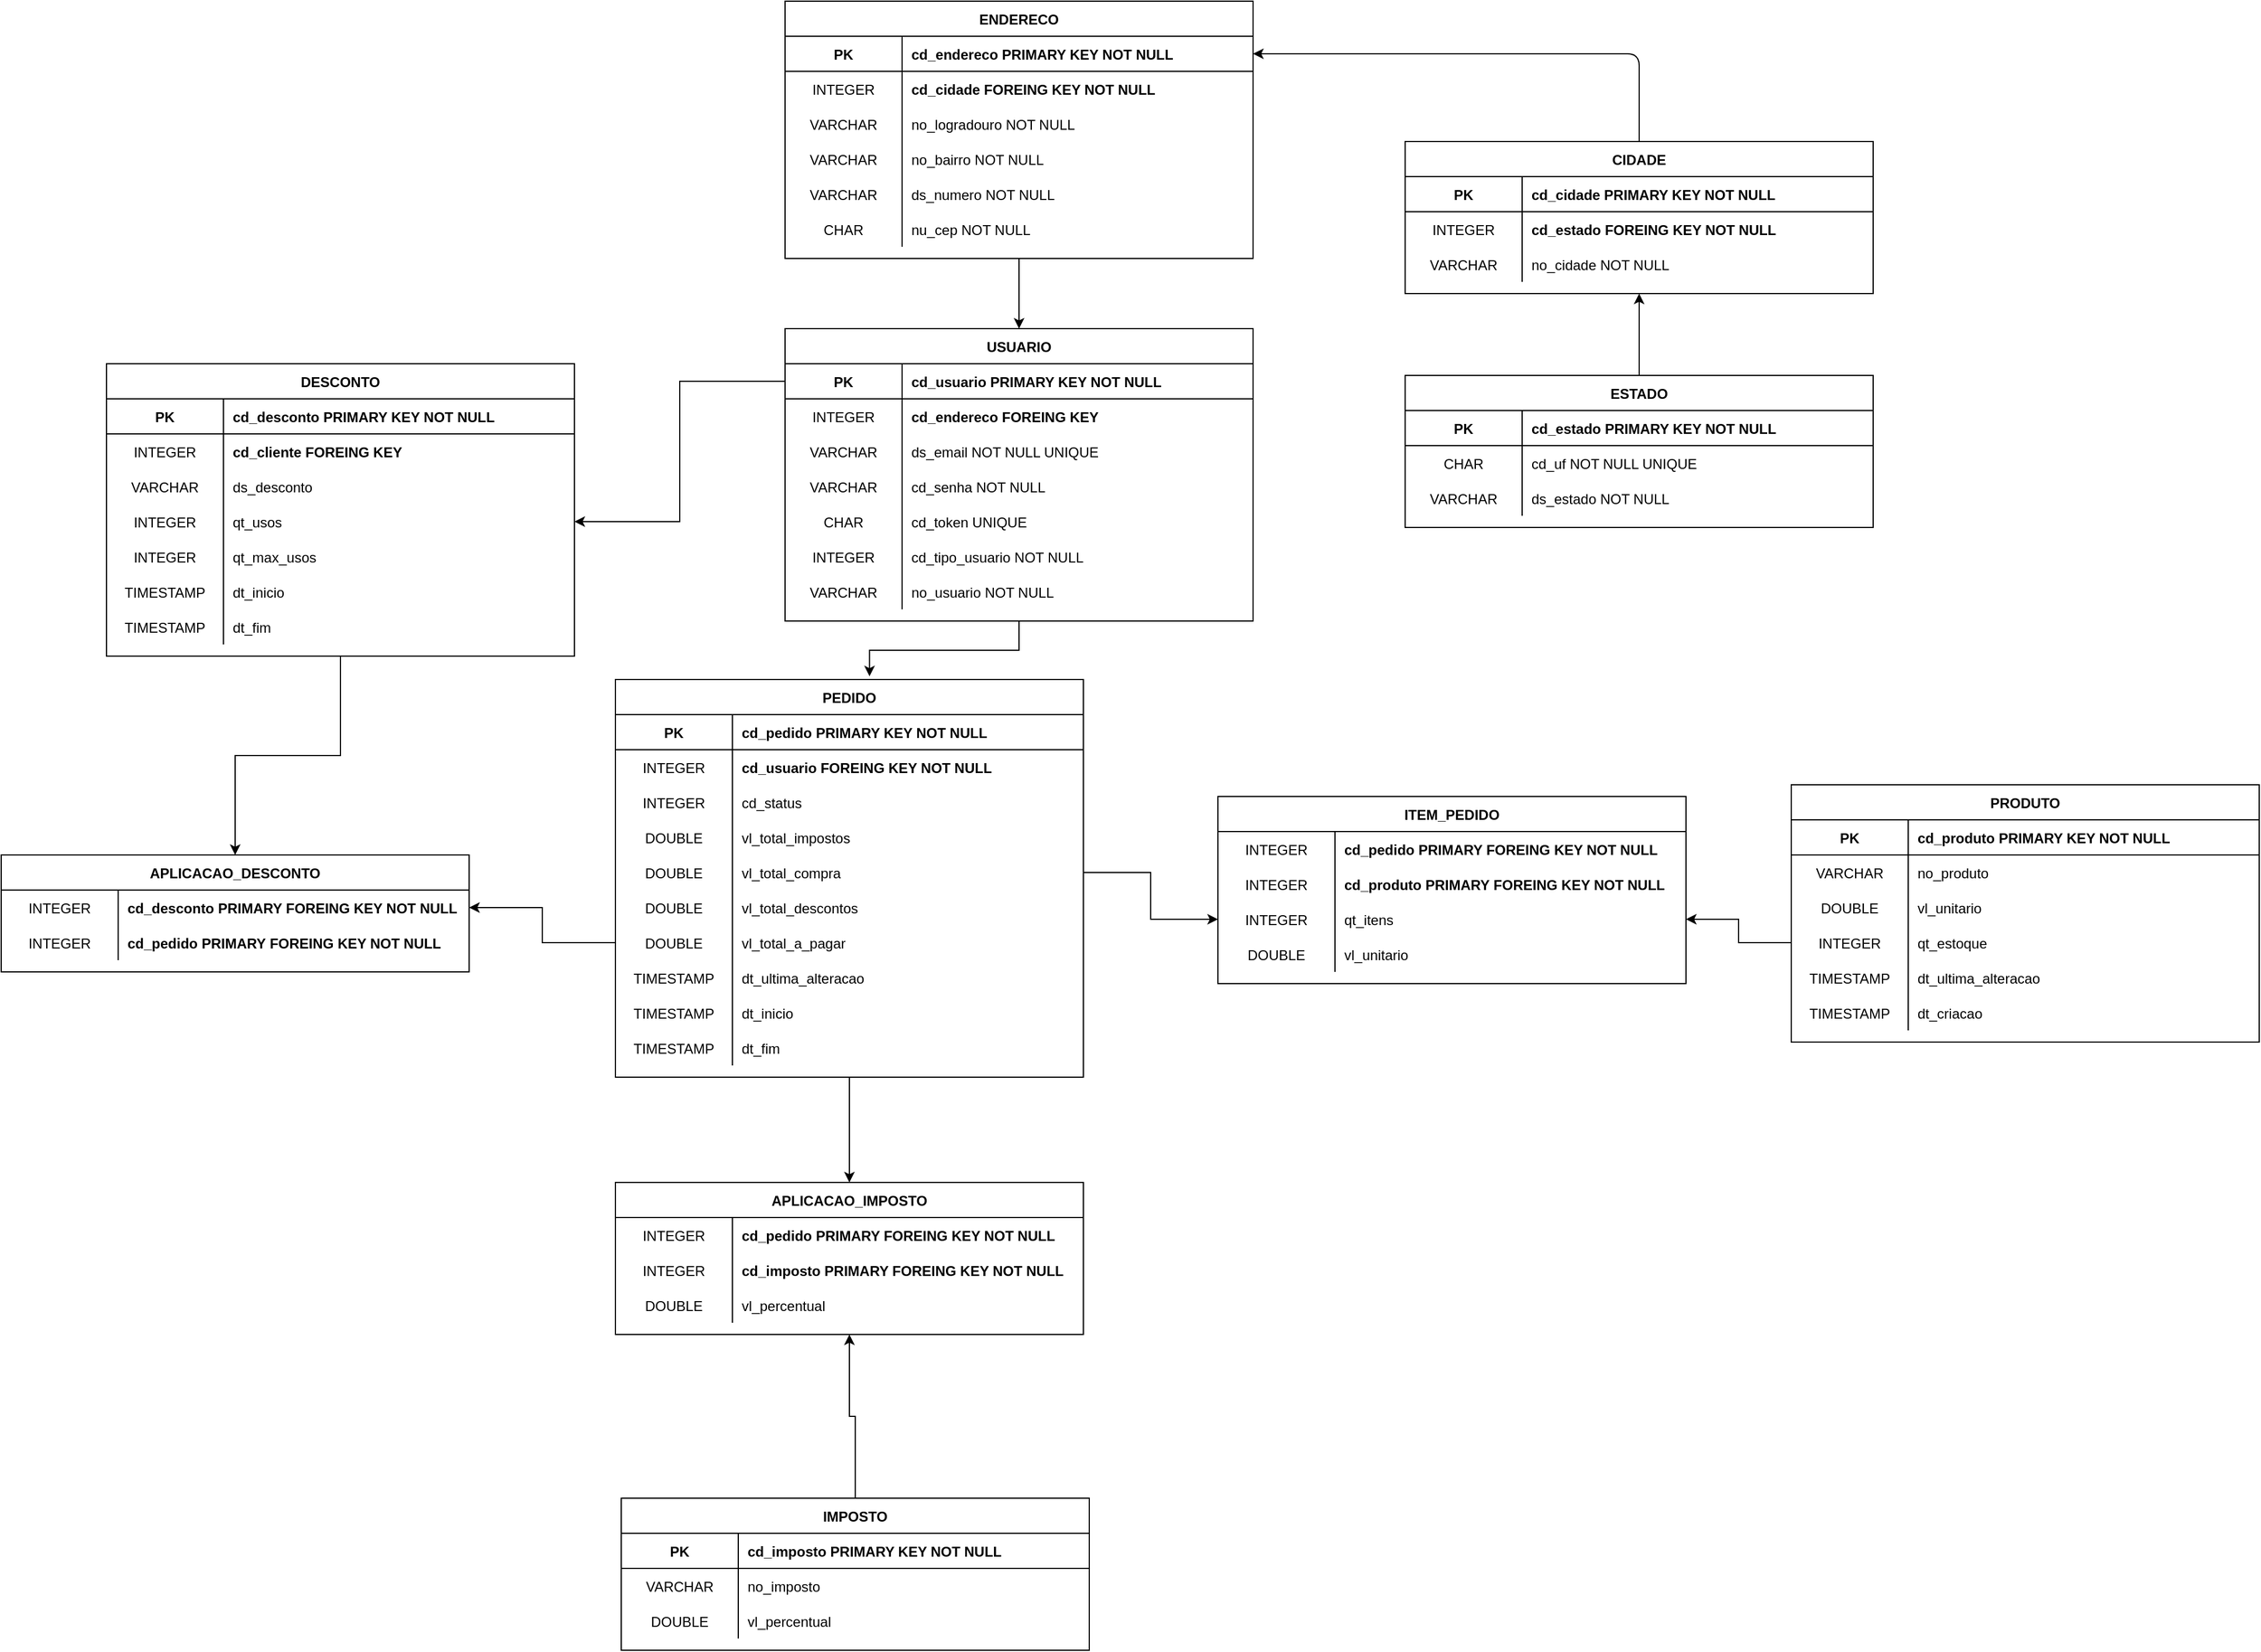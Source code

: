 <mxfile version="18.0.3" type="device"><diagram id="R2lEEEUBdFMjLlhIrx00" name="Page-1"><mxGraphModel dx="1831" dy="1632" grid="1" gridSize="10" guides="1" tooltips="1" connect="1" arrows="1" fold="1" page="1" pageScale="1" pageWidth="850" pageHeight="1100" math="0" shadow="0" extFonts="Permanent Marker^https://fonts.googleapis.com/css?family=Permanent+Marker"><root><mxCell id="0"/><mxCell id="1" parent="0"/><mxCell id="0a6LDaL-eGXmlTh7447E-182" style="edgeStyle=orthogonalEdgeStyle;rounded=0;orthogonalLoop=1;jettySize=auto;html=1;entryX=0.5;entryY=0;entryDx=0;entryDy=0;" parent="1" source="NvytRUbLDbaCBC3RIavk-57" target="0a6LDaL-eGXmlTh7447E-169" edge="1"><mxGeometry relative="1" as="geometry"/></mxCell><mxCell id="NvytRUbLDbaCBC3RIavk-57" value="PEDIDO" style="shape=table;startSize=30;container=1;collapsible=1;childLayout=tableLayout;fixedRows=1;rowLines=0;fontStyle=1;align=center;resizeLast=1;" parent="1" vertex="1"><mxGeometry x="225" y="550" width="400" height="340" as="geometry"/></mxCell><mxCell id="NvytRUbLDbaCBC3RIavk-58" value="" style="shape=partialRectangle;collapsible=0;dropTarget=0;pointerEvents=0;fillColor=none;points=[[0,0.5],[1,0.5]];portConstraint=eastwest;top=0;left=0;right=0;bottom=1;" parent="NvytRUbLDbaCBC3RIavk-57" vertex="1"><mxGeometry y="30" width="400" height="30" as="geometry"/></mxCell><mxCell id="NvytRUbLDbaCBC3RIavk-59" value="PK" style="shape=partialRectangle;overflow=hidden;connectable=0;fillColor=none;top=0;left=0;bottom=0;right=0;fontStyle=1;" parent="NvytRUbLDbaCBC3RIavk-58" vertex="1"><mxGeometry width="100" height="30" as="geometry"><mxRectangle width="100" height="30" as="alternateBounds"/></mxGeometry></mxCell><mxCell id="NvytRUbLDbaCBC3RIavk-60" value="cd_pedido PRIMARY KEY NOT NULL" style="shape=partialRectangle;overflow=hidden;connectable=0;fillColor=none;top=0;left=0;bottom=0;right=0;align=left;spacingLeft=6;fontStyle=1;" parent="NvytRUbLDbaCBC3RIavk-58" vertex="1"><mxGeometry x="100" width="300" height="30" as="geometry"><mxRectangle width="300" height="30" as="alternateBounds"/></mxGeometry></mxCell><mxCell id="0a6LDaL-eGXmlTh7447E-136" value="" style="shape=partialRectangle;collapsible=0;dropTarget=0;pointerEvents=0;fillColor=none;points=[[0,0.5],[1,0.5]];portConstraint=eastwest;top=0;left=0;right=0;bottom=0;" parent="NvytRUbLDbaCBC3RIavk-57" vertex="1"><mxGeometry y="60" width="400" height="30" as="geometry"/></mxCell><mxCell id="0a6LDaL-eGXmlTh7447E-137" value="INTEGER" style="shape=partialRectangle;overflow=hidden;connectable=0;fillColor=none;top=0;left=0;bottom=0;right=0;" parent="0a6LDaL-eGXmlTh7447E-136" vertex="1"><mxGeometry width="100" height="30" as="geometry"><mxRectangle width="100" height="30" as="alternateBounds"/></mxGeometry></mxCell><mxCell id="0a6LDaL-eGXmlTh7447E-138" value="cd_usuario FOREING KEY NOT NULL" style="shape=partialRectangle;overflow=hidden;connectable=0;fillColor=none;top=0;left=0;bottom=0;right=0;align=left;spacingLeft=6;fontStyle=1" parent="0a6LDaL-eGXmlTh7447E-136" vertex="1"><mxGeometry x="100" width="300" height="30" as="geometry"><mxRectangle width="300" height="30" as="alternateBounds"/></mxGeometry></mxCell><mxCell id="0a6LDaL-eGXmlTh7447E-132" value="" style="shape=partialRectangle;collapsible=0;dropTarget=0;pointerEvents=0;fillColor=none;points=[[0,0.5],[1,0.5]];portConstraint=eastwest;top=0;left=0;right=0;bottom=0;" parent="NvytRUbLDbaCBC3RIavk-57" vertex="1"><mxGeometry y="90" width="400" height="30" as="geometry"/></mxCell><mxCell id="0a6LDaL-eGXmlTh7447E-133" value="INTEGER" style="shape=partialRectangle;overflow=hidden;connectable=0;fillColor=none;top=0;left=0;bottom=0;right=0;" parent="0a6LDaL-eGXmlTh7447E-132" vertex="1"><mxGeometry width="100" height="30" as="geometry"><mxRectangle width="100" height="30" as="alternateBounds"/></mxGeometry></mxCell><mxCell id="0a6LDaL-eGXmlTh7447E-134" value="cd_status" style="shape=partialRectangle;overflow=hidden;connectable=0;fillColor=none;top=0;left=0;bottom=0;right=0;align=left;spacingLeft=6;" parent="0a6LDaL-eGXmlTh7447E-132" vertex="1"><mxGeometry x="100" width="300" height="30" as="geometry"><mxRectangle width="300" height="30" as="alternateBounds"/></mxGeometry></mxCell><mxCell id="0a6LDaL-eGXmlTh7447E-115" value="" style="shape=partialRectangle;collapsible=0;dropTarget=0;pointerEvents=0;fillColor=none;points=[[0,0.5],[1,0.5]];portConstraint=eastwest;top=0;left=0;right=0;bottom=0;" parent="NvytRUbLDbaCBC3RIavk-57" vertex="1"><mxGeometry y="120" width="400" height="30" as="geometry"/></mxCell><mxCell id="0a6LDaL-eGXmlTh7447E-116" value="DOUBLE" style="shape=partialRectangle;overflow=hidden;connectable=0;fillColor=none;top=0;left=0;bottom=0;right=0;" parent="0a6LDaL-eGXmlTh7447E-115" vertex="1"><mxGeometry width="100" height="30" as="geometry"><mxRectangle width="100" height="30" as="alternateBounds"/></mxGeometry></mxCell><mxCell id="0a6LDaL-eGXmlTh7447E-117" value="vl_total_impostos" style="shape=partialRectangle;overflow=hidden;connectable=0;fillColor=none;top=0;left=0;bottom=0;right=0;align=left;spacingLeft=6;" parent="0a6LDaL-eGXmlTh7447E-115" vertex="1"><mxGeometry x="100" width="300" height="30" as="geometry"><mxRectangle width="300" height="30" as="alternateBounds"/></mxGeometry></mxCell><mxCell id="0a6LDaL-eGXmlTh7447E-14" value="" style="shape=partialRectangle;collapsible=0;dropTarget=0;pointerEvents=0;fillColor=none;points=[[0,0.5],[1,0.5]];portConstraint=eastwest;top=0;left=0;right=0;bottom=0;" parent="NvytRUbLDbaCBC3RIavk-57" vertex="1"><mxGeometry y="150" width="400" height="30" as="geometry"/></mxCell><mxCell id="0a6LDaL-eGXmlTh7447E-15" value="DOUBLE" style="shape=partialRectangle;overflow=hidden;connectable=0;fillColor=none;top=0;left=0;bottom=0;right=0;" parent="0a6LDaL-eGXmlTh7447E-14" vertex="1"><mxGeometry width="100" height="30" as="geometry"><mxRectangle width="100" height="30" as="alternateBounds"/></mxGeometry></mxCell><mxCell id="0a6LDaL-eGXmlTh7447E-16" value="vl_total_compra" style="shape=partialRectangle;overflow=hidden;connectable=0;fillColor=none;top=0;left=0;bottom=0;right=0;align=left;spacingLeft=6;" parent="0a6LDaL-eGXmlTh7447E-14" vertex="1"><mxGeometry x="100" width="300" height="30" as="geometry"><mxRectangle width="300" height="30" as="alternateBounds"/></mxGeometry></mxCell><mxCell id="0a6LDaL-eGXmlTh7447E-20" value="" style="shape=partialRectangle;collapsible=0;dropTarget=0;pointerEvents=0;fillColor=none;points=[[0,0.5],[1,0.5]];portConstraint=eastwest;top=0;left=0;right=0;bottom=0;" parent="NvytRUbLDbaCBC3RIavk-57" vertex="1"><mxGeometry y="180" width="400" height="30" as="geometry"/></mxCell><mxCell id="0a6LDaL-eGXmlTh7447E-21" value="DOUBLE" style="shape=partialRectangle;overflow=hidden;connectable=0;fillColor=none;top=0;left=0;bottom=0;right=0;" parent="0a6LDaL-eGXmlTh7447E-20" vertex="1"><mxGeometry width="100" height="30" as="geometry"><mxRectangle width="100" height="30" as="alternateBounds"/></mxGeometry></mxCell><mxCell id="0a6LDaL-eGXmlTh7447E-22" value="vl_total_descontos" style="shape=partialRectangle;overflow=hidden;connectable=0;fillColor=none;top=0;left=0;bottom=0;right=0;align=left;spacingLeft=6;" parent="0a6LDaL-eGXmlTh7447E-20" vertex="1"><mxGeometry x="100" width="300" height="30" as="geometry"><mxRectangle width="300" height="30" as="alternateBounds"/></mxGeometry></mxCell><mxCell id="0a6LDaL-eGXmlTh7447E-17" value="" style="shape=partialRectangle;collapsible=0;dropTarget=0;pointerEvents=0;fillColor=none;points=[[0,0.5],[1,0.5]];portConstraint=eastwest;top=0;left=0;right=0;bottom=0;" parent="NvytRUbLDbaCBC3RIavk-57" vertex="1"><mxGeometry y="210" width="400" height="30" as="geometry"/></mxCell><mxCell id="0a6LDaL-eGXmlTh7447E-18" value="DOUBLE" style="shape=partialRectangle;overflow=hidden;connectable=0;fillColor=none;top=0;left=0;bottom=0;right=0;" parent="0a6LDaL-eGXmlTh7447E-17" vertex="1"><mxGeometry width="100" height="30" as="geometry"><mxRectangle width="100" height="30" as="alternateBounds"/></mxGeometry></mxCell><mxCell id="0a6LDaL-eGXmlTh7447E-19" value="vl_total_a_pagar" style="shape=partialRectangle;overflow=hidden;connectable=0;fillColor=none;top=0;left=0;bottom=0;right=0;align=left;spacingLeft=6;" parent="0a6LDaL-eGXmlTh7447E-17" vertex="1"><mxGeometry x="100" width="300" height="30" as="geometry"><mxRectangle width="300" height="30" as="alternateBounds"/></mxGeometry></mxCell><mxCell id="0a6LDaL-eGXmlTh7447E-8" value="" style="shape=partialRectangle;collapsible=0;dropTarget=0;pointerEvents=0;fillColor=none;points=[[0,0.5],[1,0.5]];portConstraint=eastwest;top=0;left=0;right=0;bottom=0;" parent="NvytRUbLDbaCBC3RIavk-57" vertex="1"><mxGeometry y="240" width="400" height="30" as="geometry"/></mxCell><mxCell id="0a6LDaL-eGXmlTh7447E-9" value="TIMESTAMP" style="shape=partialRectangle;overflow=hidden;connectable=0;fillColor=none;top=0;left=0;bottom=0;right=0;" parent="0a6LDaL-eGXmlTh7447E-8" vertex="1"><mxGeometry width="100" height="30" as="geometry"><mxRectangle width="100" height="30" as="alternateBounds"/></mxGeometry></mxCell><mxCell id="0a6LDaL-eGXmlTh7447E-10" value="dt_ultima_alteracao" style="shape=partialRectangle;overflow=hidden;connectable=0;fillColor=none;top=0;left=0;bottom=0;right=0;align=left;spacingLeft=6;" parent="0a6LDaL-eGXmlTh7447E-8" vertex="1"><mxGeometry x="100" width="300" height="30" as="geometry"><mxRectangle width="300" height="30" as="alternateBounds"/></mxGeometry></mxCell><mxCell id="0a6LDaL-eGXmlTh7447E-32" value="" style="shape=partialRectangle;collapsible=0;dropTarget=0;pointerEvents=0;fillColor=none;points=[[0,0.5],[1,0.5]];portConstraint=eastwest;top=0;left=0;right=0;bottom=0;" parent="NvytRUbLDbaCBC3RIavk-57" vertex="1"><mxGeometry y="270" width="400" height="30" as="geometry"/></mxCell><mxCell id="0a6LDaL-eGXmlTh7447E-33" value="TIMESTAMP" style="shape=partialRectangle;overflow=hidden;connectable=0;fillColor=none;top=0;left=0;bottom=0;right=0;" parent="0a6LDaL-eGXmlTh7447E-32" vertex="1"><mxGeometry width="100" height="30" as="geometry"><mxRectangle width="100" height="30" as="alternateBounds"/></mxGeometry></mxCell><mxCell id="0a6LDaL-eGXmlTh7447E-34" value="dt_inicio" style="shape=partialRectangle;overflow=hidden;connectable=0;fillColor=none;top=0;left=0;bottom=0;right=0;align=left;spacingLeft=6;" parent="0a6LDaL-eGXmlTh7447E-32" vertex="1"><mxGeometry x="100" width="300" height="30" as="geometry"><mxRectangle width="300" height="30" as="alternateBounds"/></mxGeometry></mxCell><mxCell id="NvytRUbLDbaCBC3RIavk-64" value="" style="shape=partialRectangle;collapsible=0;dropTarget=0;pointerEvents=0;fillColor=none;points=[[0,0.5],[1,0.5]];portConstraint=eastwest;top=0;left=0;right=0;bottom=0;" parent="NvytRUbLDbaCBC3RIavk-57" vertex="1"><mxGeometry y="300" width="400" height="30" as="geometry"/></mxCell><mxCell id="NvytRUbLDbaCBC3RIavk-65" value="TIMESTAMP" style="shape=partialRectangle;overflow=hidden;connectable=0;fillColor=none;top=0;left=0;bottom=0;right=0;" parent="NvytRUbLDbaCBC3RIavk-64" vertex="1"><mxGeometry width="100" height="30" as="geometry"><mxRectangle width="100" height="30" as="alternateBounds"/></mxGeometry></mxCell><mxCell id="NvytRUbLDbaCBC3RIavk-66" value="dt_fim" style="shape=partialRectangle;overflow=hidden;connectable=0;fillColor=none;top=0;left=0;bottom=0;right=0;align=left;spacingLeft=6;" parent="NvytRUbLDbaCBC3RIavk-64" vertex="1"><mxGeometry x="100" width="300" height="30" as="geometry"><mxRectangle width="300" height="30" as="alternateBounds"/></mxGeometry></mxCell><mxCell id="0a6LDaL-eGXmlTh7447E-159" style="edgeStyle=orthogonalEdgeStyle;rounded=0;orthogonalLoop=1;jettySize=auto;html=1;entryX=0.5;entryY=0;entryDx=0;entryDy=0;" parent="1" source="0a6LDaL-eGXmlTh7447E-1" target="0a6LDaL-eGXmlTh7447E-152" edge="1"><mxGeometry relative="1" as="geometry"/></mxCell><mxCell id="0a6LDaL-eGXmlTh7447E-1" value="DESCONTO" style="shape=table;startSize=30;container=1;collapsible=1;childLayout=tableLayout;fixedRows=1;rowLines=0;fontStyle=1;align=center;resizeLast=1;" parent="1" vertex="1"><mxGeometry x="-210" y="280" width="400" height="250" as="geometry"/></mxCell><mxCell id="0a6LDaL-eGXmlTh7447E-2" value="" style="shape=partialRectangle;collapsible=0;dropTarget=0;pointerEvents=0;fillColor=none;points=[[0,0.5],[1,0.5]];portConstraint=eastwest;top=0;left=0;right=0;bottom=1;" parent="0a6LDaL-eGXmlTh7447E-1" vertex="1"><mxGeometry y="30" width="400" height="30" as="geometry"/></mxCell><mxCell id="0a6LDaL-eGXmlTh7447E-3" value="PK" style="shape=partialRectangle;overflow=hidden;connectable=0;fillColor=none;top=0;left=0;bottom=0;right=0;fontStyle=1;" parent="0a6LDaL-eGXmlTh7447E-2" vertex="1"><mxGeometry width="100" height="30" as="geometry"><mxRectangle width="100" height="30" as="alternateBounds"/></mxGeometry></mxCell><mxCell id="0a6LDaL-eGXmlTh7447E-4" value="cd_desconto PRIMARY KEY NOT NULL" style="shape=partialRectangle;overflow=hidden;connectable=0;fillColor=none;top=0;left=0;bottom=0;right=0;align=left;spacingLeft=6;fontStyle=1;" parent="0a6LDaL-eGXmlTh7447E-2" vertex="1"><mxGeometry x="100" width="300" height="30" as="geometry"><mxRectangle width="300" height="30" as="alternateBounds"/></mxGeometry></mxCell><mxCell id="0a6LDaL-eGXmlTh7447E-5" value="" style="shape=partialRectangle;collapsible=0;dropTarget=0;pointerEvents=0;fillColor=none;points=[[0,0.5],[1,0.5]];portConstraint=eastwest;top=0;left=0;right=0;bottom=0;" parent="0a6LDaL-eGXmlTh7447E-1" vertex="1"><mxGeometry y="60" width="400" height="30" as="geometry"/></mxCell><mxCell id="0a6LDaL-eGXmlTh7447E-6" value="INTEGER" style="shape=partialRectangle;overflow=hidden;connectable=0;fillColor=none;top=0;left=0;bottom=0;right=0;" parent="0a6LDaL-eGXmlTh7447E-5" vertex="1"><mxGeometry width="100" height="30" as="geometry"><mxRectangle width="100" height="30" as="alternateBounds"/></mxGeometry></mxCell><mxCell id="0a6LDaL-eGXmlTh7447E-7" value="cd_cliente FOREING KEY" style="shape=partialRectangle;overflow=hidden;connectable=0;fillColor=none;top=0;left=0;bottom=0;right=0;align=left;spacingLeft=6;fontStyle=1" parent="0a6LDaL-eGXmlTh7447E-5" vertex="1"><mxGeometry x="100" width="300" height="30" as="geometry"><mxRectangle width="300" height="30" as="alternateBounds"/></mxGeometry></mxCell><mxCell id="0a6LDaL-eGXmlTh7447E-104" value="" style="shape=partialRectangle;collapsible=0;dropTarget=0;pointerEvents=0;fillColor=none;points=[[0,0.5],[1,0.5]];portConstraint=eastwest;top=0;left=0;right=0;bottom=0;" parent="0a6LDaL-eGXmlTh7447E-1" vertex="1"><mxGeometry y="90" width="400" height="30" as="geometry"/></mxCell><mxCell id="0a6LDaL-eGXmlTh7447E-105" value="VARCHAR" style="shape=partialRectangle;overflow=hidden;connectable=0;fillColor=none;top=0;left=0;bottom=0;right=0;" parent="0a6LDaL-eGXmlTh7447E-104" vertex="1"><mxGeometry width="100" height="30" as="geometry"><mxRectangle width="100" height="30" as="alternateBounds"/></mxGeometry></mxCell><mxCell id="0a6LDaL-eGXmlTh7447E-106" value="ds_desconto" style="shape=partialRectangle;overflow=hidden;connectable=0;fillColor=none;top=0;left=0;bottom=0;right=0;align=left;spacingLeft=6;" parent="0a6LDaL-eGXmlTh7447E-104" vertex="1"><mxGeometry x="100" width="300" height="30" as="geometry"><mxRectangle width="300" height="30" as="alternateBounds"/></mxGeometry></mxCell><mxCell id="0a6LDaL-eGXmlTh7447E-89" value="" style="shape=partialRectangle;collapsible=0;dropTarget=0;pointerEvents=0;fillColor=none;points=[[0,0.5],[1,0.5]];portConstraint=eastwest;top=0;left=0;right=0;bottom=0;" parent="0a6LDaL-eGXmlTh7447E-1" vertex="1"><mxGeometry y="120" width="400" height="30" as="geometry"/></mxCell><mxCell id="0a6LDaL-eGXmlTh7447E-90" value="INTEGER" style="shape=partialRectangle;overflow=hidden;connectable=0;fillColor=none;top=0;left=0;bottom=0;right=0;" parent="0a6LDaL-eGXmlTh7447E-89" vertex="1"><mxGeometry width="100" height="30" as="geometry"><mxRectangle width="100" height="30" as="alternateBounds"/></mxGeometry></mxCell><mxCell id="0a6LDaL-eGXmlTh7447E-91" value="qt_usos" style="shape=partialRectangle;overflow=hidden;connectable=0;fillColor=none;top=0;left=0;bottom=0;right=0;align=left;spacingLeft=6;" parent="0a6LDaL-eGXmlTh7447E-89" vertex="1"><mxGeometry x="100" width="300" height="30" as="geometry"><mxRectangle width="300" height="30" as="alternateBounds"/></mxGeometry></mxCell><mxCell id="0a6LDaL-eGXmlTh7447E-92" value="" style="shape=partialRectangle;collapsible=0;dropTarget=0;pointerEvents=0;fillColor=none;points=[[0,0.5],[1,0.5]];portConstraint=eastwest;top=0;left=0;right=0;bottom=0;" parent="0a6LDaL-eGXmlTh7447E-1" vertex="1"><mxGeometry y="150" width="400" height="30" as="geometry"/></mxCell><mxCell id="0a6LDaL-eGXmlTh7447E-93" value="INTEGER" style="shape=partialRectangle;overflow=hidden;connectable=0;fillColor=none;top=0;left=0;bottom=0;right=0;" parent="0a6LDaL-eGXmlTh7447E-92" vertex="1"><mxGeometry width="100" height="30" as="geometry"><mxRectangle width="100" height="30" as="alternateBounds"/></mxGeometry></mxCell><mxCell id="0a6LDaL-eGXmlTh7447E-94" value="qt_max_usos" style="shape=partialRectangle;overflow=hidden;connectable=0;fillColor=none;top=0;left=0;bottom=0;right=0;align=left;spacingLeft=6;" parent="0a6LDaL-eGXmlTh7447E-92" vertex="1"><mxGeometry x="100" width="300" height="30" as="geometry"><mxRectangle width="300" height="30" as="alternateBounds"/></mxGeometry></mxCell><mxCell id="0a6LDaL-eGXmlTh7447E-26" value="" style="shape=partialRectangle;collapsible=0;dropTarget=0;pointerEvents=0;fillColor=none;points=[[0,0.5],[1,0.5]];portConstraint=eastwest;top=0;left=0;right=0;bottom=0;" parent="0a6LDaL-eGXmlTh7447E-1" vertex="1"><mxGeometry y="180" width="400" height="30" as="geometry"/></mxCell><mxCell id="0a6LDaL-eGXmlTh7447E-27" value="TIMESTAMP" style="shape=partialRectangle;overflow=hidden;connectable=0;fillColor=none;top=0;left=0;bottom=0;right=0;" parent="0a6LDaL-eGXmlTh7447E-26" vertex="1"><mxGeometry width="100" height="30" as="geometry"><mxRectangle width="100" height="30" as="alternateBounds"/></mxGeometry></mxCell><mxCell id="0a6LDaL-eGXmlTh7447E-28" value="dt_inicio" style="shape=partialRectangle;overflow=hidden;connectable=0;fillColor=none;top=0;left=0;bottom=0;right=0;align=left;spacingLeft=6;" parent="0a6LDaL-eGXmlTh7447E-26" vertex="1"><mxGeometry x="100" width="300" height="30" as="geometry"><mxRectangle width="300" height="30" as="alternateBounds"/></mxGeometry></mxCell><mxCell id="0a6LDaL-eGXmlTh7447E-29" value="" style="shape=partialRectangle;collapsible=0;dropTarget=0;pointerEvents=0;fillColor=none;points=[[0,0.5],[1,0.5]];portConstraint=eastwest;top=0;left=0;right=0;bottom=0;" parent="0a6LDaL-eGXmlTh7447E-1" vertex="1"><mxGeometry y="210" width="400" height="30" as="geometry"/></mxCell><mxCell id="0a6LDaL-eGXmlTh7447E-30" value="TIMESTAMP" style="shape=partialRectangle;overflow=hidden;connectable=0;fillColor=none;top=0;left=0;bottom=0;right=0;" parent="0a6LDaL-eGXmlTh7447E-29" vertex="1"><mxGeometry width="100" height="30" as="geometry"><mxRectangle width="100" height="30" as="alternateBounds"/></mxGeometry></mxCell><mxCell id="0a6LDaL-eGXmlTh7447E-31" value="dt_fim" style="shape=partialRectangle;overflow=hidden;connectable=0;fillColor=none;top=0;left=0;bottom=0;right=0;align=left;spacingLeft=6;" parent="0a6LDaL-eGXmlTh7447E-29" vertex="1"><mxGeometry x="100" width="300" height="30" as="geometry"><mxRectangle width="300" height="30" as="alternateBounds"/></mxGeometry></mxCell><mxCell id="0a6LDaL-eGXmlTh7447E-35" value="ITEM_PEDIDO" style="shape=table;startSize=30;container=1;collapsible=1;childLayout=tableLayout;fixedRows=1;rowLines=0;fontStyle=1;align=center;resizeLast=1;" parent="1" vertex="1"><mxGeometry x="740" y="650" width="400" height="160" as="geometry"/></mxCell><mxCell id="0a6LDaL-eGXmlTh7447E-39" value="" style="shape=partialRectangle;collapsible=0;dropTarget=0;pointerEvents=0;fillColor=none;points=[[0,0.5],[1,0.5]];portConstraint=eastwest;top=0;left=0;right=0;bottom=0;" parent="0a6LDaL-eGXmlTh7447E-35" vertex="1"><mxGeometry y="30" width="400" height="30" as="geometry"/></mxCell><mxCell id="0a6LDaL-eGXmlTh7447E-40" value="INTEGER" style="shape=partialRectangle;overflow=hidden;connectable=0;fillColor=none;top=0;left=0;bottom=0;right=0;" parent="0a6LDaL-eGXmlTh7447E-39" vertex="1"><mxGeometry width="100" height="30" as="geometry"><mxRectangle width="100" height="30" as="alternateBounds"/></mxGeometry></mxCell><mxCell id="0a6LDaL-eGXmlTh7447E-41" value="cd_pedido PRIMARY FOREING KEY NOT NULL" style="shape=partialRectangle;overflow=hidden;connectable=0;fillColor=none;top=0;left=0;bottom=0;right=0;align=left;spacingLeft=6;fontStyle=1" parent="0a6LDaL-eGXmlTh7447E-39" vertex="1"><mxGeometry x="100" width="300" height="30" as="geometry"><mxRectangle width="300" height="30" as="alternateBounds"/></mxGeometry></mxCell><mxCell id="0a6LDaL-eGXmlTh7447E-69" value="" style="shape=partialRectangle;collapsible=0;dropTarget=0;pointerEvents=0;fillColor=none;points=[[0,0.5],[1,0.5]];portConstraint=eastwest;top=0;left=0;right=0;bottom=0;" parent="0a6LDaL-eGXmlTh7447E-35" vertex="1"><mxGeometry y="60" width="400" height="30" as="geometry"/></mxCell><mxCell id="0a6LDaL-eGXmlTh7447E-70" value="INTEGER" style="shape=partialRectangle;overflow=hidden;connectable=0;fillColor=none;top=0;left=0;bottom=0;right=0;" parent="0a6LDaL-eGXmlTh7447E-69" vertex="1"><mxGeometry width="100" height="30" as="geometry"><mxRectangle width="100" height="30" as="alternateBounds"/></mxGeometry></mxCell><mxCell id="0a6LDaL-eGXmlTh7447E-71" value="cd_produto PRIMARY FOREING KEY NOT NULL" style="shape=partialRectangle;overflow=hidden;connectable=0;fillColor=none;top=0;left=0;bottom=0;right=0;align=left;spacingLeft=6;fontStyle=1" parent="0a6LDaL-eGXmlTh7447E-69" vertex="1"><mxGeometry x="100" width="300" height="30" as="geometry"><mxRectangle width="300" height="30" as="alternateBounds"/></mxGeometry></mxCell><mxCell id="0a6LDaL-eGXmlTh7447E-66" value="" style="shape=partialRectangle;collapsible=0;dropTarget=0;pointerEvents=0;fillColor=none;points=[[0,0.5],[1,0.5]];portConstraint=eastwest;top=0;left=0;right=0;bottom=0;" parent="0a6LDaL-eGXmlTh7447E-35" vertex="1"><mxGeometry y="90" width="400" height="30" as="geometry"/></mxCell><mxCell id="0a6LDaL-eGXmlTh7447E-67" value="INTEGER" style="shape=partialRectangle;overflow=hidden;connectable=0;fillColor=none;top=0;left=0;bottom=0;right=0;" parent="0a6LDaL-eGXmlTh7447E-66" vertex="1"><mxGeometry width="100" height="30" as="geometry"><mxRectangle width="100" height="30" as="alternateBounds"/></mxGeometry></mxCell><mxCell id="0a6LDaL-eGXmlTh7447E-68" value="qt_itens" style="shape=partialRectangle;overflow=hidden;connectable=0;fillColor=none;top=0;left=0;bottom=0;right=0;align=left;spacingLeft=6;" parent="0a6LDaL-eGXmlTh7447E-66" vertex="1"><mxGeometry x="100" width="300" height="30" as="geometry"><mxRectangle width="300" height="30" as="alternateBounds"/></mxGeometry></mxCell><mxCell id="0a6LDaL-eGXmlTh7447E-108" value="" style="shape=partialRectangle;collapsible=0;dropTarget=0;pointerEvents=0;fillColor=none;points=[[0,0.5],[1,0.5]];portConstraint=eastwest;top=0;left=0;right=0;bottom=0;" parent="0a6LDaL-eGXmlTh7447E-35" vertex="1"><mxGeometry y="120" width="400" height="30" as="geometry"/></mxCell><mxCell id="0a6LDaL-eGXmlTh7447E-109" value="DOUBLE" style="shape=partialRectangle;overflow=hidden;connectable=0;fillColor=none;top=0;left=0;bottom=0;right=0;" parent="0a6LDaL-eGXmlTh7447E-108" vertex="1"><mxGeometry width="100" height="30" as="geometry"><mxRectangle width="100" height="30" as="alternateBounds"/></mxGeometry></mxCell><mxCell id="0a6LDaL-eGXmlTh7447E-110" value="vl_unitario" style="shape=partialRectangle;overflow=hidden;connectable=0;fillColor=none;top=0;left=0;bottom=0;right=0;align=left;spacingLeft=6;" parent="0a6LDaL-eGXmlTh7447E-108" vertex="1"><mxGeometry x="100" width="300" height="30" as="geometry"><mxRectangle width="300" height="30" as="alternateBounds"/></mxGeometry></mxCell><mxCell id="0a6LDaL-eGXmlTh7447E-42" value="PRODUTO" style="shape=table;startSize=30;container=1;collapsible=1;childLayout=tableLayout;fixedRows=1;rowLines=0;fontStyle=1;align=center;resizeLast=1;" parent="1" vertex="1"><mxGeometry x="1230" y="640" width="400" height="220" as="geometry"/></mxCell><mxCell id="0a6LDaL-eGXmlTh7447E-43" value="" style="shape=partialRectangle;collapsible=0;dropTarget=0;pointerEvents=0;fillColor=none;points=[[0,0.5],[1,0.5]];portConstraint=eastwest;top=0;left=0;right=0;bottom=1;" parent="0a6LDaL-eGXmlTh7447E-42" vertex="1"><mxGeometry y="30" width="400" height="30" as="geometry"/></mxCell><mxCell id="0a6LDaL-eGXmlTh7447E-44" value="PK" style="shape=partialRectangle;overflow=hidden;connectable=0;fillColor=none;top=0;left=0;bottom=0;right=0;fontStyle=1;" parent="0a6LDaL-eGXmlTh7447E-43" vertex="1"><mxGeometry width="100" height="30" as="geometry"><mxRectangle width="100" height="30" as="alternateBounds"/></mxGeometry></mxCell><mxCell id="0a6LDaL-eGXmlTh7447E-45" value="cd_produto PRIMARY KEY NOT NULL" style="shape=partialRectangle;overflow=hidden;connectable=0;fillColor=none;top=0;left=0;bottom=0;right=0;align=left;spacingLeft=6;fontStyle=1;" parent="0a6LDaL-eGXmlTh7447E-43" vertex="1"><mxGeometry x="100" width="300" height="30" as="geometry"><mxRectangle width="300" height="30" as="alternateBounds"/></mxGeometry></mxCell><mxCell id="0a6LDaL-eGXmlTh7447E-46" value="" style="shape=partialRectangle;collapsible=0;dropTarget=0;pointerEvents=0;fillColor=none;points=[[0,0.5],[1,0.5]];portConstraint=eastwest;top=0;left=0;right=0;bottom=0;" parent="0a6LDaL-eGXmlTh7447E-42" vertex="1"><mxGeometry y="60" width="400" height="30" as="geometry"/></mxCell><mxCell id="0a6LDaL-eGXmlTh7447E-47" value="VARCHAR" style="shape=partialRectangle;overflow=hidden;connectable=0;fillColor=none;top=0;left=0;bottom=0;right=0;" parent="0a6LDaL-eGXmlTh7447E-46" vertex="1"><mxGeometry width="100" height="30" as="geometry"><mxRectangle width="100" height="30" as="alternateBounds"/></mxGeometry></mxCell><mxCell id="0a6LDaL-eGXmlTh7447E-48" value="no_produto" style="shape=partialRectangle;overflow=hidden;connectable=0;fillColor=none;top=0;left=0;bottom=0;right=0;align=left;spacingLeft=6;" parent="0a6LDaL-eGXmlTh7447E-46" vertex="1"><mxGeometry x="100" width="300" height="30" as="geometry"><mxRectangle width="300" height="30" as="alternateBounds"/></mxGeometry></mxCell><mxCell id="0a6LDaL-eGXmlTh7447E-184" value="" style="shape=partialRectangle;collapsible=0;dropTarget=0;pointerEvents=0;fillColor=none;points=[[0,0.5],[1,0.5]];portConstraint=eastwest;top=0;left=0;right=0;bottom=0;" parent="0a6LDaL-eGXmlTh7447E-42" vertex="1"><mxGeometry y="90" width="400" height="30" as="geometry"/></mxCell><mxCell id="0a6LDaL-eGXmlTh7447E-185" value="DOUBLE" style="shape=partialRectangle;overflow=hidden;connectable=0;fillColor=none;top=0;left=0;bottom=0;right=0;" parent="0a6LDaL-eGXmlTh7447E-184" vertex="1"><mxGeometry width="100" height="30" as="geometry"><mxRectangle width="100" height="30" as="alternateBounds"/></mxGeometry></mxCell><mxCell id="0a6LDaL-eGXmlTh7447E-186" value="vl_unitario" style="shape=partialRectangle;overflow=hidden;connectable=0;fillColor=none;top=0;left=0;bottom=0;right=0;align=left;spacingLeft=6;" parent="0a6LDaL-eGXmlTh7447E-184" vertex="1"><mxGeometry x="100" width="300" height="30" as="geometry"><mxRectangle width="300" height="30" as="alternateBounds"/></mxGeometry></mxCell><mxCell id="0a6LDaL-eGXmlTh7447E-49" value="" style="shape=partialRectangle;collapsible=0;dropTarget=0;pointerEvents=0;fillColor=none;points=[[0,0.5],[1,0.5]];portConstraint=eastwest;top=0;left=0;right=0;bottom=0;" parent="0a6LDaL-eGXmlTh7447E-42" vertex="1"><mxGeometry y="120" width="400" height="30" as="geometry"/></mxCell><mxCell id="0a6LDaL-eGXmlTh7447E-50" value="INTEGER" style="shape=partialRectangle;overflow=hidden;connectable=0;fillColor=none;top=0;left=0;bottom=0;right=0;" parent="0a6LDaL-eGXmlTh7447E-49" vertex="1"><mxGeometry width="100" height="30" as="geometry"><mxRectangle width="100" height="30" as="alternateBounds"/></mxGeometry></mxCell><mxCell id="0a6LDaL-eGXmlTh7447E-51" value="qt_estoque" style="shape=partialRectangle;overflow=hidden;connectable=0;fillColor=none;top=0;left=0;bottom=0;right=0;align=left;spacingLeft=6;" parent="0a6LDaL-eGXmlTh7447E-49" vertex="1"><mxGeometry x="100" width="300" height="30" as="geometry"><mxRectangle width="300" height="30" as="alternateBounds"/></mxGeometry></mxCell><mxCell id="0a6LDaL-eGXmlTh7447E-61" value="" style="shape=partialRectangle;collapsible=0;dropTarget=0;pointerEvents=0;fillColor=none;points=[[0,0.5],[1,0.5]];portConstraint=eastwest;top=0;left=0;right=0;bottom=0;" parent="0a6LDaL-eGXmlTh7447E-42" vertex="1"><mxGeometry y="150" width="400" height="30" as="geometry"/></mxCell><mxCell id="0a6LDaL-eGXmlTh7447E-62" value="TIMESTAMP" style="shape=partialRectangle;overflow=hidden;connectable=0;fillColor=none;top=0;left=0;bottom=0;right=0;" parent="0a6LDaL-eGXmlTh7447E-61" vertex="1"><mxGeometry width="100" height="30" as="geometry"><mxRectangle width="100" height="30" as="alternateBounds"/></mxGeometry></mxCell><mxCell id="0a6LDaL-eGXmlTh7447E-63" value="dt_ultima_alteracao" style="shape=partialRectangle;overflow=hidden;connectable=0;fillColor=none;top=0;left=0;bottom=0;right=0;align=left;spacingLeft=6;" parent="0a6LDaL-eGXmlTh7447E-61" vertex="1"><mxGeometry x="100" width="300" height="30" as="geometry"><mxRectangle width="300" height="30" as="alternateBounds"/></mxGeometry></mxCell><mxCell id="0a6LDaL-eGXmlTh7447E-55" value="" style="shape=partialRectangle;collapsible=0;dropTarget=0;pointerEvents=0;fillColor=none;points=[[0,0.5],[1,0.5]];portConstraint=eastwest;top=0;left=0;right=0;bottom=0;" parent="0a6LDaL-eGXmlTh7447E-42" vertex="1"><mxGeometry y="180" width="400" height="30" as="geometry"/></mxCell><mxCell id="0a6LDaL-eGXmlTh7447E-56" value="TIMESTAMP" style="shape=partialRectangle;overflow=hidden;connectable=0;fillColor=none;top=0;left=0;bottom=0;right=0;" parent="0a6LDaL-eGXmlTh7447E-55" vertex="1"><mxGeometry width="100" height="30" as="geometry"><mxRectangle width="100" height="30" as="alternateBounds"/></mxGeometry></mxCell><mxCell id="0a6LDaL-eGXmlTh7447E-57" value="dt_criacao" style="shape=partialRectangle;overflow=hidden;connectable=0;fillColor=none;top=0;left=0;bottom=0;right=0;align=left;spacingLeft=6;" parent="0a6LDaL-eGXmlTh7447E-55" vertex="1"><mxGeometry x="100" width="300" height="30" as="geometry"><mxRectangle width="300" height="30" as="alternateBounds"/></mxGeometry></mxCell><mxCell id="0a6LDaL-eGXmlTh7447E-135" style="edgeStyle=orthogonalEdgeStyle;rounded=0;orthogonalLoop=1;jettySize=auto;html=1;entryX=0.543;entryY=-0.008;entryDx=0;entryDy=0;entryPerimeter=0;" parent="1" source="0a6LDaL-eGXmlTh7447E-73" target="NvytRUbLDbaCBC3RIavk-57" edge="1"><mxGeometry relative="1" as="geometry"/></mxCell><mxCell id="0a6LDaL-eGXmlTh7447E-73" value="USUARIO" style="shape=table;startSize=30;container=1;collapsible=1;childLayout=tableLayout;fixedRows=1;rowLines=0;fontStyle=1;align=center;resizeLast=1;" parent="1" vertex="1"><mxGeometry x="370" y="250" width="400" height="250" as="geometry"/></mxCell><mxCell id="0a6LDaL-eGXmlTh7447E-74" value="" style="shape=partialRectangle;collapsible=0;dropTarget=0;pointerEvents=0;fillColor=none;points=[[0,0.5],[1,0.5]];portConstraint=eastwest;top=0;left=0;right=0;bottom=1;" parent="0a6LDaL-eGXmlTh7447E-73" vertex="1"><mxGeometry y="30" width="400" height="30" as="geometry"/></mxCell><mxCell id="0a6LDaL-eGXmlTh7447E-75" value="PK" style="shape=partialRectangle;overflow=hidden;connectable=0;fillColor=none;top=0;left=0;bottom=0;right=0;fontStyle=1;" parent="0a6LDaL-eGXmlTh7447E-74" vertex="1"><mxGeometry width="100" height="30" as="geometry"><mxRectangle width="100" height="30" as="alternateBounds"/></mxGeometry></mxCell><mxCell id="0a6LDaL-eGXmlTh7447E-76" value="cd_usuario PRIMARY KEY NOT NULL" style="shape=partialRectangle;overflow=hidden;connectable=0;fillColor=none;top=0;left=0;bottom=0;right=0;align=left;spacingLeft=6;fontStyle=1;" parent="0a6LDaL-eGXmlTh7447E-74" vertex="1"><mxGeometry x="100" width="300" height="30" as="geometry"><mxRectangle width="300" height="30" as="alternateBounds"/></mxGeometry></mxCell><mxCell id="0a6LDaL-eGXmlTh7447E-77" value="" style="shape=partialRectangle;collapsible=0;dropTarget=0;pointerEvents=0;fillColor=none;points=[[0,0.5],[1,0.5]];portConstraint=eastwest;top=0;left=0;right=0;bottom=0;" parent="0a6LDaL-eGXmlTh7447E-73" vertex="1"><mxGeometry y="60" width="400" height="30" as="geometry"/></mxCell><mxCell id="0a6LDaL-eGXmlTh7447E-78" value="INTEGER" style="shape=partialRectangle;overflow=hidden;connectable=0;fillColor=none;top=0;left=0;bottom=0;right=0;" parent="0a6LDaL-eGXmlTh7447E-77" vertex="1"><mxGeometry width="100" height="30" as="geometry"><mxRectangle width="100" height="30" as="alternateBounds"/></mxGeometry></mxCell><mxCell id="0a6LDaL-eGXmlTh7447E-79" value="cd_endereco FOREING KEY" style="shape=partialRectangle;overflow=hidden;connectable=0;fillColor=none;top=0;left=0;bottom=0;right=0;align=left;spacingLeft=6;fontStyle=1" parent="0a6LDaL-eGXmlTh7447E-77" vertex="1"><mxGeometry x="100" width="300" height="30" as="geometry"><mxRectangle width="300" height="30" as="alternateBounds"/></mxGeometry></mxCell><mxCell id="mCRGpoTiYCcmgJcMgzeh-139" value="" style="shape=partialRectangle;collapsible=0;dropTarget=0;pointerEvents=0;fillColor=none;points=[[0,0.5],[1,0.5]];portConstraint=eastwest;top=0;left=0;right=0;bottom=0;" parent="0a6LDaL-eGXmlTh7447E-73" vertex="1"><mxGeometry y="90" width="400" height="30" as="geometry"/></mxCell><mxCell id="mCRGpoTiYCcmgJcMgzeh-140" value="VARCHAR" style="shape=partialRectangle;overflow=hidden;connectable=0;fillColor=none;top=0;left=0;bottom=0;right=0;" parent="mCRGpoTiYCcmgJcMgzeh-139" vertex="1"><mxGeometry width="100" height="30" as="geometry"><mxRectangle width="100" height="30" as="alternateBounds"/></mxGeometry></mxCell><mxCell id="mCRGpoTiYCcmgJcMgzeh-141" value="ds_email NOT NULL UNIQUE" style="shape=partialRectangle;overflow=hidden;connectable=0;fillColor=none;top=0;left=0;bottom=0;right=0;align=left;spacingLeft=6;" parent="mCRGpoTiYCcmgJcMgzeh-139" vertex="1"><mxGeometry x="100" width="300" height="30" as="geometry"><mxRectangle width="300" height="30" as="alternateBounds"/></mxGeometry></mxCell><mxCell id="qpOEMdRPXdJGpBraTvQS-136" value="" style="shape=partialRectangle;collapsible=0;dropTarget=0;pointerEvents=0;fillColor=none;points=[[0,0.5],[1,0.5]];portConstraint=eastwest;top=0;left=0;right=0;bottom=0;" parent="0a6LDaL-eGXmlTh7447E-73" vertex="1"><mxGeometry y="120" width="400" height="30" as="geometry"/></mxCell><mxCell id="qpOEMdRPXdJGpBraTvQS-137" value="VARCHAR" style="shape=partialRectangle;overflow=hidden;connectable=0;fillColor=none;top=0;left=0;bottom=0;right=0;" parent="qpOEMdRPXdJGpBraTvQS-136" vertex="1"><mxGeometry width="100" height="30" as="geometry"><mxRectangle width="100" height="30" as="alternateBounds"/></mxGeometry></mxCell><mxCell id="qpOEMdRPXdJGpBraTvQS-138" value="cd_senha NOT NULL" style="shape=partialRectangle;overflow=hidden;connectable=0;fillColor=none;top=0;left=0;bottom=0;right=0;align=left;spacingLeft=6;" parent="qpOEMdRPXdJGpBraTvQS-136" vertex="1"><mxGeometry x="100" width="300" height="30" as="geometry"><mxRectangle width="300" height="30" as="alternateBounds"/></mxGeometry></mxCell><mxCell id="mCRGpoTiYCcmgJcMgzeh-142" value="" style="shape=partialRectangle;collapsible=0;dropTarget=0;pointerEvents=0;fillColor=none;points=[[0,0.5],[1,0.5]];portConstraint=eastwest;top=0;left=0;right=0;bottom=0;" parent="0a6LDaL-eGXmlTh7447E-73" vertex="1"><mxGeometry y="150" width="400" height="30" as="geometry"/></mxCell><mxCell id="mCRGpoTiYCcmgJcMgzeh-143" value="CHAR" style="shape=partialRectangle;overflow=hidden;connectable=0;fillColor=none;top=0;left=0;bottom=0;right=0;" parent="mCRGpoTiYCcmgJcMgzeh-142" vertex="1"><mxGeometry width="100" height="30" as="geometry"><mxRectangle width="100" height="30" as="alternateBounds"/></mxGeometry></mxCell><mxCell id="mCRGpoTiYCcmgJcMgzeh-144" value="cd_token UNIQUE" style="shape=partialRectangle;overflow=hidden;connectable=0;fillColor=none;top=0;left=0;bottom=0;right=0;align=left;spacingLeft=6;fontStyle=0" parent="mCRGpoTiYCcmgJcMgzeh-142" vertex="1"><mxGeometry x="100" width="300" height="30" as="geometry"><mxRectangle width="300" height="30" as="alternateBounds"/></mxGeometry></mxCell><mxCell id="mCRGpoTiYCcmgJcMgzeh-136" value="" style="shape=partialRectangle;collapsible=0;dropTarget=0;pointerEvents=0;fillColor=none;points=[[0,0.5],[1,0.5]];portConstraint=eastwest;top=0;left=0;right=0;bottom=0;" parent="0a6LDaL-eGXmlTh7447E-73" vertex="1"><mxGeometry y="180" width="400" height="30" as="geometry"/></mxCell><mxCell id="mCRGpoTiYCcmgJcMgzeh-137" value="INTEGER" style="shape=partialRectangle;overflow=hidden;connectable=0;fillColor=none;top=0;left=0;bottom=0;right=0;" parent="mCRGpoTiYCcmgJcMgzeh-136" vertex="1"><mxGeometry width="100" height="30" as="geometry"><mxRectangle width="100" height="30" as="alternateBounds"/></mxGeometry></mxCell><mxCell id="mCRGpoTiYCcmgJcMgzeh-138" value="cd_tipo_usuario NOT NULL" style="shape=partialRectangle;overflow=hidden;connectable=0;fillColor=none;top=0;left=0;bottom=0;right=0;align=left;spacingLeft=6;fontStyle=0" parent="mCRGpoTiYCcmgJcMgzeh-136" vertex="1"><mxGeometry x="100" width="300" height="30" as="geometry"><mxRectangle width="300" height="30" as="alternateBounds"/></mxGeometry></mxCell><mxCell id="44" value="" style="shape=partialRectangle;collapsible=0;dropTarget=0;pointerEvents=0;fillColor=none;points=[[0,0.5],[1,0.5]];portConstraint=eastwest;top=0;left=0;right=0;bottom=0;" parent="0a6LDaL-eGXmlTh7447E-73" vertex="1"><mxGeometry y="210" width="400" height="30" as="geometry"/></mxCell><mxCell id="45" value="VARCHAR" style="shape=partialRectangle;overflow=hidden;connectable=0;fillColor=none;top=0;left=0;bottom=0;right=0;" parent="44" vertex="1"><mxGeometry width="100" height="30" as="geometry"><mxRectangle width="100" height="30" as="alternateBounds"/></mxGeometry></mxCell><mxCell id="46" value="no_usuario NOT NULL" style="shape=partialRectangle;overflow=hidden;connectable=0;fillColor=none;top=0;left=0;bottom=0;right=0;align=left;spacingLeft=6;" parent="44" vertex="1"><mxGeometry x="100" width="300" height="30" as="geometry"><mxRectangle width="300" height="30" as="alternateBounds"/></mxGeometry></mxCell><mxCell id="0a6LDaL-eGXmlTh7447E-103" style="edgeStyle=orthogonalEdgeStyle;rounded=0;orthogonalLoop=1;jettySize=auto;html=1;entryX=1;entryY=0.5;entryDx=0;entryDy=0;" parent="1" source="0a6LDaL-eGXmlTh7447E-74" target="0a6LDaL-eGXmlTh7447E-89" edge="1"><mxGeometry relative="1" as="geometry"/></mxCell><mxCell id="0a6LDaL-eGXmlTh7447E-183" style="edgeStyle=orthogonalEdgeStyle;rounded=0;orthogonalLoop=1;jettySize=auto;html=1;entryX=0.5;entryY=1;entryDx=0;entryDy=0;" parent="1" source="0a6LDaL-eGXmlTh7447E-118" target="0a6LDaL-eGXmlTh7447E-169" edge="1"><mxGeometry relative="1" as="geometry"/></mxCell><mxCell id="0a6LDaL-eGXmlTh7447E-118" value="IMPOSTO" style="shape=table;startSize=30;container=1;collapsible=1;childLayout=tableLayout;fixedRows=1;rowLines=0;fontStyle=1;align=center;resizeLast=1;" parent="1" vertex="1"><mxGeometry x="230" y="1250" width="400" height="130.0" as="geometry"/></mxCell><mxCell id="0a6LDaL-eGXmlTh7447E-119" value="" style="shape=partialRectangle;collapsible=0;dropTarget=0;pointerEvents=0;fillColor=none;points=[[0,0.5],[1,0.5]];portConstraint=eastwest;top=0;left=0;right=0;bottom=1;" parent="0a6LDaL-eGXmlTh7447E-118" vertex="1"><mxGeometry y="30" width="400" height="30" as="geometry"/></mxCell><mxCell id="0a6LDaL-eGXmlTh7447E-120" value="PK" style="shape=partialRectangle;overflow=hidden;connectable=0;fillColor=none;top=0;left=0;bottom=0;right=0;fontStyle=1;" parent="0a6LDaL-eGXmlTh7447E-119" vertex="1"><mxGeometry width="100" height="30" as="geometry"><mxRectangle width="100" height="30" as="alternateBounds"/></mxGeometry></mxCell><mxCell id="0a6LDaL-eGXmlTh7447E-121" value="cd_imposto PRIMARY KEY NOT NULL" style="shape=partialRectangle;overflow=hidden;connectable=0;fillColor=none;top=0;left=0;bottom=0;right=0;align=left;spacingLeft=6;fontStyle=1;" parent="0a6LDaL-eGXmlTh7447E-119" vertex="1"><mxGeometry x="100" width="300" height="30" as="geometry"><mxRectangle width="300" height="30" as="alternateBounds"/></mxGeometry></mxCell><mxCell id="0a6LDaL-eGXmlTh7447E-148" value="" style="shape=partialRectangle;collapsible=0;dropTarget=0;pointerEvents=0;fillColor=none;points=[[0,0.5],[1,0.5]];portConstraint=eastwest;top=0;left=0;right=0;bottom=0;" parent="0a6LDaL-eGXmlTh7447E-118" vertex="1"><mxGeometry y="60" width="400" height="30" as="geometry"/></mxCell><mxCell id="0a6LDaL-eGXmlTh7447E-149" value="VARCHAR" style="shape=partialRectangle;overflow=hidden;connectable=0;fillColor=none;top=0;left=0;bottom=0;right=0;" parent="0a6LDaL-eGXmlTh7447E-148" vertex="1"><mxGeometry width="100" height="30" as="geometry"><mxRectangle width="100" height="30" as="alternateBounds"/></mxGeometry></mxCell><mxCell id="0a6LDaL-eGXmlTh7447E-150" value="no_imposto" style="shape=partialRectangle;overflow=hidden;connectable=0;fillColor=none;top=0;left=0;bottom=0;right=0;align=left;spacingLeft=6;" parent="0a6LDaL-eGXmlTh7447E-148" vertex="1"><mxGeometry x="100" width="300" height="30" as="geometry"><mxRectangle width="300" height="30" as="alternateBounds"/></mxGeometry></mxCell><mxCell id="0a6LDaL-eGXmlTh7447E-125" value="" style="shape=partialRectangle;collapsible=0;dropTarget=0;pointerEvents=0;fillColor=none;points=[[0,0.5],[1,0.5]];portConstraint=eastwest;top=0;left=0;right=0;bottom=0;" parent="0a6LDaL-eGXmlTh7447E-118" vertex="1"><mxGeometry y="90" width="400" height="30" as="geometry"/></mxCell><mxCell id="0a6LDaL-eGXmlTh7447E-126" value="DOUBLE" style="shape=partialRectangle;overflow=hidden;connectable=0;fillColor=none;top=0;left=0;bottom=0;right=0;" parent="0a6LDaL-eGXmlTh7447E-125" vertex="1"><mxGeometry width="100" height="30" as="geometry"><mxRectangle width="100" height="30" as="alternateBounds"/></mxGeometry></mxCell><mxCell id="0a6LDaL-eGXmlTh7447E-127" value="vl_percentual" style="shape=partialRectangle;overflow=hidden;connectable=0;fillColor=none;top=0;left=0;bottom=0;right=0;align=left;spacingLeft=6;" parent="0a6LDaL-eGXmlTh7447E-125" vertex="1"><mxGeometry x="100" width="300" height="30" as="geometry"><mxRectangle width="300" height="30" as="alternateBounds"/></mxGeometry></mxCell><mxCell id="0a6LDaL-eGXmlTh7447E-145" style="edgeStyle=orthogonalEdgeStyle;rounded=0;orthogonalLoop=1;jettySize=auto;html=1;entryX=0;entryY=0.5;entryDx=0;entryDy=0;" parent="1" source="0a6LDaL-eGXmlTh7447E-14" target="0a6LDaL-eGXmlTh7447E-66" edge="1"><mxGeometry relative="1" as="geometry"/></mxCell><mxCell id="0a6LDaL-eGXmlTh7447E-146" style="edgeStyle=orthogonalEdgeStyle;rounded=0;orthogonalLoop=1;jettySize=auto;html=1;entryX=1;entryY=0.5;entryDx=0;entryDy=0;" parent="1" source="0a6LDaL-eGXmlTh7447E-49" target="0a6LDaL-eGXmlTh7447E-66" edge="1"><mxGeometry relative="1" as="geometry"/></mxCell><mxCell id="0a6LDaL-eGXmlTh7447E-152" value="APLICACAO_DESCONTO" style="shape=table;startSize=30;container=1;collapsible=1;childLayout=tableLayout;fixedRows=1;rowLines=0;fontStyle=1;align=center;resizeLast=1;" parent="1" vertex="1"><mxGeometry x="-300" y="700" width="400" height="100" as="geometry"/></mxCell><mxCell id="0a6LDaL-eGXmlTh7447E-156" value="" style="shape=partialRectangle;collapsible=0;dropTarget=0;pointerEvents=0;fillColor=none;points=[[0,0.5],[1,0.5]];portConstraint=eastwest;top=0;left=0;right=0;bottom=0;" parent="0a6LDaL-eGXmlTh7447E-152" vertex="1"><mxGeometry y="30" width="400" height="30" as="geometry"/></mxCell><mxCell id="0a6LDaL-eGXmlTh7447E-157" value="INTEGER" style="shape=partialRectangle;overflow=hidden;connectable=0;fillColor=none;top=0;left=0;bottom=0;right=0;" parent="0a6LDaL-eGXmlTh7447E-156" vertex="1"><mxGeometry width="100" height="30" as="geometry"><mxRectangle width="100" height="30" as="alternateBounds"/></mxGeometry></mxCell><mxCell id="0a6LDaL-eGXmlTh7447E-158" value="cd_desconto PRIMARY FOREING KEY NOT NULL" style="shape=partialRectangle;overflow=hidden;connectable=0;fillColor=none;top=0;left=0;bottom=0;right=0;align=left;spacingLeft=6;fontStyle=1" parent="0a6LDaL-eGXmlTh7447E-156" vertex="1"><mxGeometry x="100" width="300" height="30" as="geometry"><mxRectangle width="300" height="30" as="alternateBounds"/></mxGeometry></mxCell><mxCell id="0a6LDaL-eGXmlTh7447E-163" value="" style="shape=partialRectangle;collapsible=0;dropTarget=0;pointerEvents=0;fillColor=none;points=[[0,0.5],[1,0.5]];portConstraint=eastwest;top=0;left=0;right=0;bottom=0;" parent="0a6LDaL-eGXmlTh7447E-152" vertex="1"><mxGeometry y="60" width="400" height="30" as="geometry"/></mxCell><mxCell id="0a6LDaL-eGXmlTh7447E-164" value="INTEGER" style="shape=partialRectangle;overflow=hidden;connectable=0;fillColor=none;top=0;left=0;bottom=0;right=0;" parent="0a6LDaL-eGXmlTh7447E-163" vertex="1"><mxGeometry width="100" height="30" as="geometry"><mxRectangle width="100" height="30" as="alternateBounds"/></mxGeometry></mxCell><mxCell id="0a6LDaL-eGXmlTh7447E-165" value="cd_pedido PRIMARY FOREING KEY NOT NULL" style="shape=partialRectangle;overflow=hidden;connectable=0;fillColor=none;top=0;left=0;bottom=0;right=0;align=left;spacingLeft=6;fontStyle=1" parent="0a6LDaL-eGXmlTh7447E-163" vertex="1"><mxGeometry x="100" width="300" height="30" as="geometry"><mxRectangle width="300" height="30" as="alternateBounds"/></mxGeometry></mxCell><mxCell id="0a6LDaL-eGXmlTh7447E-162" style="edgeStyle=orthogonalEdgeStyle;rounded=0;orthogonalLoop=1;jettySize=auto;html=1;entryX=1;entryY=0.5;entryDx=0;entryDy=0;" parent="1" source="0a6LDaL-eGXmlTh7447E-17" target="0a6LDaL-eGXmlTh7447E-156" edge="1"><mxGeometry relative="1" as="geometry"/></mxCell><mxCell id="0a6LDaL-eGXmlTh7447E-169" value="APLICACAO_IMPOSTO" style="shape=table;startSize=30;container=1;collapsible=1;childLayout=tableLayout;fixedRows=1;rowLines=0;fontStyle=1;align=center;resizeLast=1;" parent="1" vertex="1"><mxGeometry x="225" y="980" width="400" height="130" as="geometry"/></mxCell><mxCell id="0a6LDaL-eGXmlTh7447E-173" value="" style="shape=partialRectangle;collapsible=0;dropTarget=0;pointerEvents=0;fillColor=none;points=[[0,0.5],[1,0.5]];portConstraint=eastwest;top=0;left=0;right=0;bottom=0;" parent="0a6LDaL-eGXmlTh7447E-169" vertex="1"><mxGeometry y="30" width="400" height="30" as="geometry"/></mxCell><mxCell id="0a6LDaL-eGXmlTh7447E-174" value="INTEGER" style="shape=partialRectangle;overflow=hidden;connectable=0;fillColor=none;top=0;left=0;bottom=0;right=0;" parent="0a6LDaL-eGXmlTh7447E-173" vertex="1"><mxGeometry width="100" height="30" as="geometry"><mxRectangle width="100" height="30" as="alternateBounds"/></mxGeometry></mxCell><mxCell id="0a6LDaL-eGXmlTh7447E-175" value="cd_pedido PRIMARY FOREING KEY NOT NULL" style="shape=partialRectangle;overflow=hidden;connectable=0;fillColor=none;top=0;left=0;bottom=0;right=0;align=left;spacingLeft=6;fontStyle=1" parent="0a6LDaL-eGXmlTh7447E-173" vertex="1"><mxGeometry x="100" width="300" height="30" as="geometry"><mxRectangle width="300" height="30" as="alternateBounds"/></mxGeometry></mxCell><mxCell id="0a6LDaL-eGXmlTh7447E-176" value="" style="shape=partialRectangle;collapsible=0;dropTarget=0;pointerEvents=0;fillColor=none;points=[[0,0.5],[1,0.5]];portConstraint=eastwest;top=0;left=0;right=0;bottom=0;" parent="0a6LDaL-eGXmlTh7447E-169" vertex="1"><mxGeometry y="60" width="400" height="30" as="geometry"/></mxCell><mxCell id="0a6LDaL-eGXmlTh7447E-177" value="INTEGER" style="shape=partialRectangle;overflow=hidden;connectable=0;fillColor=none;top=0;left=0;bottom=0;right=0;" parent="0a6LDaL-eGXmlTh7447E-176" vertex="1"><mxGeometry width="100" height="30" as="geometry"><mxRectangle width="100" height="30" as="alternateBounds"/></mxGeometry></mxCell><mxCell id="0a6LDaL-eGXmlTh7447E-178" value="cd_imposto PRIMARY FOREING KEY NOT NULL" style="shape=partialRectangle;overflow=hidden;connectable=0;fillColor=none;top=0;left=0;bottom=0;right=0;align=left;spacingLeft=6;fontStyle=1" parent="0a6LDaL-eGXmlTh7447E-176" vertex="1"><mxGeometry x="100" width="300" height="30" as="geometry"><mxRectangle width="300" height="30" as="alternateBounds"/></mxGeometry></mxCell><mxCell id="137" value="" style="shape=partialRectangle;collapsible=0;dropTarget=0;pointerEvents=0;fillColor=none;points=[[0,0.5],[1,0.5]];portConstraint=eastwest;top=0;left=0;right=0;bottom=0;" parent="0a6LDaL-eGXmlTh7447E-169" vertex="1"><mxGeometry y="90" width="400" height="30" as="geometry"/></mxCell><mxCell id="138" value="DOUBLE" style="shape=partialRectangle;overflow=hidden;connectable=0;fillColor=none;top=0;left=0;bottom=0;right=0;" parent="137" vertex="1"><mxGeometry width="100" height="30" as="geometry"><mxRectangle width="100" height="30" as="alternateBounds"/></mxGeometry></mxCell><mxCell id="139" value="vl_percentual" style="shape=partialRectangle;overflow=hidden;connectable=0;fillColor=none;top=0;left=0;bottom=0;right=0;align=left;spacingLeft=6;fontStyle=0" parent="137" vertex="1"><mxGeometry x="100" width="300" height="30" as="geometry"><mxRectangle width="300" height="30" as="alternateBounds"/></mxGeometry></mxCell><mxCell id="54" style="edgeStyle=orthogonalEdgeStyle;html=1;entryX=0.5;entryY=0;entryDx=0;entryDy=0;" parent="1" source="47" target="0a6LDaL-eGXmlTh7447E-73" edge="1"><mxGeometry relative="1" as="geometry"/></mxCell><mxCell id="47" value="ENDERECO" style="shape=table;startSize=30;container=1;collapsible=1;childLayout=tableLayout;fixedRows=1;rowLines=0;fontStyle=1;align=center;resizeLast=1;" parent="1" vertex="1"><mxGeometry x="370" y="-30" width="400" height="220" as="geometry"/></mxCell><mxCell id="48" value="" style="shape=partialRectangle;collapsible=0;dropTarget=0;pointerEvents=0;fillColor=none;points=[[0,0.5],[1,0.5]];portConstraint=eastwest;top=0;left=0;right=0;bottom=1;" parent="47" vertex="1"><mxGeometry y="30" width="400" height="30" as="geometry"/></mxCell><mxCell id="49" value="PK" style="shape=partialRectangle;overflow=hidden;connectable=0;fillColor=none;top=0;left=0;bottom=0;right=0;fontStyle=1;" parent="48" vertex="1"><mxGeometry width="100" height="30" as="geometry"><mxRectangle width="100" height="30" as="alternateBounds"/></mxGeometry></mxCell><mxCell id="50" value="cd_endereco PRIMARY KEY NOT NULL" style="shape=partialRectangle;overflow=hidden;connectable=0;fillColor=none;top=0;left=0;bottom=0;right=0;align=left;spacingLeft=6;fontStyle=1;" parent="48" vertex="1"><mxGeometry x="100" width="300" height="30" as="geometry"><mxRectangle width="300" height="30" as="alternateBounds"/></mxGeometry></mxCell><mxCell id="51" value="" style="shape=partialRectangle;collapsible=0;dropTarget=0;pointerEvents=0;fillColor=none;points=[[0,0.5],[1,0.5]];portConstraint=eastwest;top=0;left=0;right=0;bottom=0;" parent="47" vertex="1"><mxGeometry y="60" width="400" height="30" as="geometry"/></mxCell><mxCell id="52" value="INTEGER" style="shape=partialRectangle;overflow=hidden;connectable=0;fillColor=none;top=0;left=0;bottom=0;right=0;" parent="51" vertex="1"><mxGeometry width="100" height="30" as="geometry"><mxRectangle width="100" height="30" as="alternateBounds"/></mxGeometry></mxCell><mxCell id="53" value="cd_cidade FOREING KEY NOT NULL" style="shape=partialRectangle;overflow=hidden;connectable=0;fillColor=none;top=0;left=0;bottom=0;right=0;align=left;spacingLeft=6;fontStyle=1" parent="51" vertex="1"><mxGeometry x="100" width="300" height="30" as="geometry"><mxRectangle width="300" height="30" as="alternateBounds"/></mxGeometry></mxCell><mxCell id="125" value="" style="shape=partialRectangle;collapsible=0;dropTarget=0;pointerEvents=0;fillColor=none;points=[[0,0.5],[1,0.5]];portConstraint=eastwest;top=0;left=0;right=0;bottom=0;" parent="47" vertex="1"><mxGeometry y="90" width="400" height="30" as="geometry"/></mxCell><mxCell id="126" value="VARCHAR" style="shape=partialRectangle;overflow=hidden;connectable=0;fillColor=none;top=0;left=0;bottom=0;right=0;" parent="125" vertex="1"><mxGeometry width="100" height="30" as="geometry"><mxRectangle width="100" height="30" as="alternateBounds"/></mxGeometry></mxCell><mxCell id="127" value="no_logradouro NOT NULL" style="shape=partialRectangle;overflow=hidden;connectable=0;fillColor=none;top=0;left=0;bottom=0;right=0;align=left;spacingLeft=6;" parent="125" vertex="1"><mxGeometry x="100" width="300" height="30" as="geometry"><mxRectangle width="300" height="30" as="alternateBounds"/></mxGeometry></mxCell><mxCell id="110" value="" style="shape=partialRectangle;collapsible=0;dropTarget=0;pointerEvents=0;fillColor=none;points=[[0,0.5],[1,0.5]];portConstraint=eastwest;top=0;left=0;right=0;bottom=0;" parent="47" vertex="1"><mxGeometry y="120" width="400" height="30" as="geometry"/></mxCell><mxCell id="111" value="VARCHAR" style="shape=partialRectangle;overflow=hidden;connectable=0;fillColor=none;top=0;left=0;bottom=0;right=0;" parent="110" vertex="1"><mxGeometry width="100" height="30" as="geometry"><mxRectangle width="100" height="30" as="alternateBounds"/></mxGeometry></mxCell><mxCell id="112" value="no_bairro NOT NULL" style="shape=partialRectangle;overflow=hidden;connectable=0;fillColor=none;top=0;left=0;bottom=0;right=0;align=left;spacingLeft=6;" parent="110" vertex="1"><mxGeometry x="100" width="300" height="30" as="geometry"><mxRectangle width="300" height="30" as="alternateBounds"/></mxGeometry></mxCell><mxCell id="113" value="" style="shape=partialRectangle;collapsible=0;dropTarget=0;pointerEvents=0;fillColor=none;points=[[0,0.5],[1,0.5]];portConstraint=eastwest;top=0;left=0;right=0;bottom=0;" parent="47" vertex="1"><mxGeometry y="150" width="400" height="30" as="geometry"/></mxCell><mxCell id="114" value="VARCHAR" style="shape=partialRectangle;overflow=hidden;connectable=0;fillColor=none;top=0;left=0;bottom=0;right=0;" parent="113" vertex="1"><mxGeometry width="100" height="30" as="geometry"><mxRectangle width="100" height="30" as="alternateBounds"/></mxGeometry></mxCell><mxCell id="115" value="ds_numero NOT NULL" style="shape=partialRectangle;overflow=hidden;connectable=0;fillColor=none;top=0;left=0;bottom=0;right=0;align=left;spacingLeft=6;" parent="113" vertex="1"><mxGeometry x="100" width="300" height="30" as="geometry"><mxRectangle width="300" height="30" as="alternateBounds"/></mxGeometry></mxCell><mxCell id="116" value="" style="shape=partialRectangle;collapsible=0;dropTarget=0;pointerEvents=0;fillColor=none;points=[[0,0.5],[1,0.5]];portConstraint=eastwest;top=0;left=0;right=0;bottom=0;" parent="47" vertex="1"><mxGeometry y="180" width="400" height="30" as="geometry"/></mxCell><mxCell id="117" value="CHAR" style="shape=partialRectangle;overflow=hidden;connectable=0;fillColor=none;top=0;left=0;bottom=0;right=0;" parent="116" vertex="1"><mxGeometry width="100" height="30" as="geometry"><mxRectangle width="100" height="30" as="alternateBounds"/></mxGeometry></mxCell><mxCell id="118" value="nu_cep NOT NULL" style="shape=partialRectangle;overflow=hidden;connectable=0;fillColor=none;top=0;left=0;bottom=0;right=0;align=left;spacingLeft=6;" parent="116" vertex="1"><mxGeometry x="100" width="300" height="30" as="geometry"><mxRectangle width="300" height="30" as="alternateBounds"/></mxGeometry></mxCell><mxCell id="136" style="edgeStyle=orthogonalEdgeStyle;html=1;entryX=1;entryY=0.5;entryDx=0;entryDy=0;" parent="1" source="82" target="48" edge="1"><mxGeometry relative="1" as="geometry"/></mxCell><mxCell id="82" value="CIDADE" style="shape=table;startSize=30;container=1;collapsible=1;childLayout=tableLayout;fixedRows=1;rowLines=0;fontStyle=1;align=center;resizeLast=1;" parent="1" vertex="1"><mxGeometry x="900" y="90" width="400" height="130" as="geometry"/></mxCell><mxCell id="83" value="" style="shape=partialRectangle;collapsible=0;dropTarget=0;pointerEvents=0;fillColor=none;points=[[0,0.5],[1,0.5]];portConstraint=eastwest;top=0;left=0;right=0;bottom=1;" parent="82" vertex="1"><mxGeometry y="30" width="400" height="30" as="geometry"/></mxCell><mxCell id="84" value="PK" style="shape=partialRectangle;overflow=hidden;connectable=0;fillColor=none;top=0;left=0;bottom=0;right=0;fontStyle=1;" parent="83" vertex="1"><mxGeometry width="100" height="30" as="geometry"><mxRectangle width="100" height="30" as="alternateBounds"/></mxGeometry></mxCell><mxCell id="85" value="cd_cidade PRIMARY KEY NOT NULL" style="shape=partialRectangle;overflow=hidden;connectable=0;fillColor=none;top=0;left=0;bottom=0;right=0;align=left;spacingLeft=6;fontStyle=1;" parent="83" vertex="1"><mxGeometry x="100" width="300" height="30" as="geometry"><mxRectangle width="300" height="30" as="alternateBounds"/></mxGeometry></mxCell><mxCell id="86" value="" style="shape=partialRectangle;collapsible=0;dropTarget=0;pointerEvents=0;fillColor=none;points=[[0,0.5],[1,0.5]];portConstraint=eastwest;top=0;left=0;right=0;bottom=0;" parent="82" vertex="1"><mxGeometry y="60" width="400" height="30" as="geometry"/></mxCell><mxCell id="87" value="INTEGER" style="shape=partialRectangle;overflow=hidden;connectable=0;fillColor=none;top=0;left=0;bottom=0;right=0;" parent="86" vertex="1"><mxGeometry width="100" height="30" as="geometry"><mxRectangle width="100" height="30" as="alternateBounds"/></mxGeometry></mxCell><mxCell id="88" value="cd_estado FOREING KEY NOT NULL" style="shape=partialRectangle;overflow=hidden;connectable=0;fillColor=none;top=0;left=0;bottom=0;right=0;align=left;spacingLeft=6;fontStyle=1" parent="86" vertex="1"><mxGeometry x="100" width="300" height="30" as="geometry"><mxRectangle width="300" height="30" as="alternateBounds"/></mxGeometry></mxCell><mxCell id="132" value="" style="shape=partialRectangle;collapsible=0;dropTarget=0;pointerEvents=0;fillColor=none;points=[[0,0.5],[1,0.5]];portConstraint=eastwest;top=0;left=0;right=0;bottom=0;" parent="82" vertex="1"><mxGeometry y="90" width="400" height="30" as="geometry"/></mxCell><mxCell id="133" value="VARCHAR" style="shape=partialRectangle;overflow=hidden;connectable=0;fillColor=none;top=0;left=0;bottom=0;right=0;" parent="132" vertex="1"><mxGeometry width="100" height="30" as="geometry"><mxRectangle width="100" height="30" as="alternateBounds"/></mxGeometry></mxCell><mxCell id="134" value="no_cidade NOT NULL" style="shape=partialRectangle;overflow=hidden;connectable=0;fillColor=none;top=0;left=0;bottom=0;right=0;align=left;spacingLeft=6;" parent="132" vertex="1"><mxGeometry x="100" width="300" height="30" as="geometry"><mxRectangle width="300" height="30" as="alternateBounds"/></mxGeometry></mxCell><mxCell id="128" style="edgeStyle=none;html=1;entryX=0.5;entryY=1;entryDx=0;entryDy=0;" parent="1" source="89" target="82" edge="1"><mxGeometry relative="1" as="geometry"/></mxCell><mxCell id="89" value="ESTADO" style="shape=table;startSize=30;container=1;collapsible=1;childLayout=tableLayout;fixedRows=1;rowLines=0;fontStyle=1;align=center;resizeLast=1;" parent="1" vertex="1"><mxGeometry x="900" y="290" width="400" height="130" as="geometry"/></mxCell><mxCell id="90" value="" style="shape=partialRectangle;collapsible=0;dropTarget=0;pointerEvents=0;fillColor=none;points=[[0,0.5],[1,0.5]];portConstraint=eastwest;top=0;left=0;right=0;bottom=1;" parent="89" vertex="1"><mxGeometry y="30" width="400" height="30" as="geometry"/></mxCell><mxCell id="91" value="PK" style="shape=partialRectangle;overflow=hidden;connectable=0;fillColor=none;top=0;left=0;bottom=0;right=0;fontStyle=1;" parent="90" vertex="1"><mxGeometry width="100" height="30" as="geometry"><mxRectangle width="100" height="30" as="alternateBounds"/></mxGeometry></mxCell><mxCell id="92" value="cd_estado PRIMARY KEY NOT NULL" style="shape=partialRectangle;overflow=hidden;connectable=0;fillColor=none;top=0;left=0;bottom=0;right=0;align=left;spacingLeft=6;fontStyle=1;" parent="90" vertex="1"><mxGeometry x="100" width="300" height="30" as="geometry"><mxRectangle width="300" height="30" as="alternateBounds"/></mxGeometry></mxCell><mxCell id="93" value="" style="shape=partialRectangle;collapsible=0;dropTarget=0;pointerEvents=0;fillColor=none;points=[[0,0.5],[1,0.5]];portConstraint=eastwest;top=0;left=0;right=0;bottom=0;" parent="89" vertex="1"><mxGeometry y="60" width="400" height="30" as="geometry"/></mxCell><mxCell id="94" value="CHAR" style="shape=partialRectangle;overflow=hidden;connectable=0;fillColor=none;top=0;left=0;bottom=0;right=0;" parent="93" vertex="1"><mxGeometry width="100" height="30" as="geometry"><mxRectangle width="100" height="30" as="alternateBounds"/></mxGeometry></mxCell><mxCell id="95" value="cd_uf NOT NULL UNIQUE" style="shape=partialRectangle;overflow=hidden;connectable=0;fillColor=none;top=0;left=0;bottom=0;right=0;align=left;spacingLeft=6;" parent="93" vertex="1"><mxGeometry x="100" width="300" height="30" as="geometry"><mxRectangle width="300" height="30" as="alternateBounds"/></mxGeometry></mxCell><mxCell id="122" value="" style="shape=partialRectangle;collapsible=0;dropTarget=0;pointerEvents=0;fillColor=none;points=[[0,0.5],[1,0.5]];portConstraint=eastwest;top=0;left=0;right=0;bottom=0;" parent="89" vertex="1"><mxGeometry y="90" width="400" height="30" as="geometry"/></mxCell><mxCell id="123" value="VARCHAR" style="shape=partialRectangle;overflow=hidden;connectable=0;fillColor=none;top=0;left=0;bottom=0;right=0;" parent="122" vertex="1"><mxGeometry width="100" height="30" as="geometry"><mxRectangle width="100" height="30" as="alternateBounds"/></mxGeometry></mxCell><mxCell id="124" value="ds_estado NOT NULL" style="shape=partialRectangle;overflow=hidden;connectable=0;fillColor=none;top=0;left=0;bottom=0;right=0;align=left;spacingLeft=6;" parent="122" vertex="1"><mxGeometry x="100" width="300" height="30" as="geometry"><mxRectangle width="300" height="30" as="alternateBounds"/></mxGeometry></mxCell></root></mxGraphModel></diagram></mxfile>